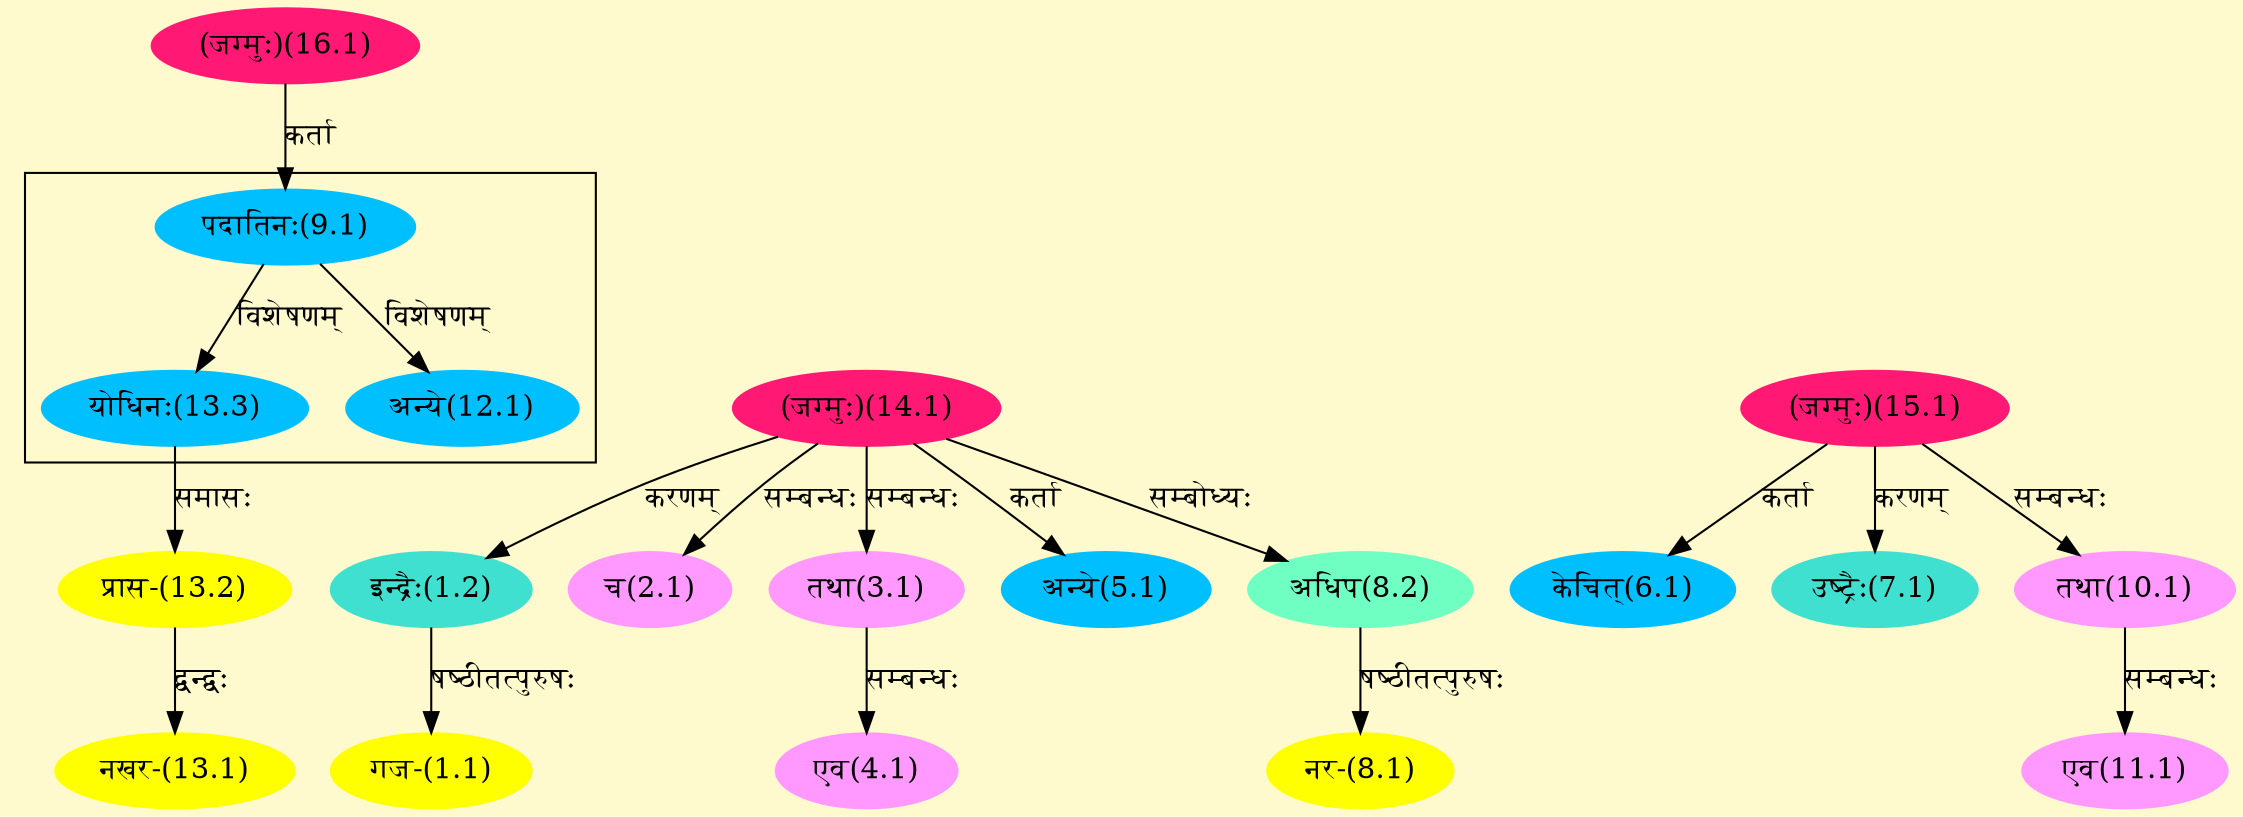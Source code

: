 digraph G{
rankdir=BT;
 compound=true;
 bgcolor="lemonchiffon1";

subgraph cluster_1{
Node12_1 [style=filled, color="#00BFFF" label = "अन्ये(12.1)"]
Node9_1 [style=filled, color="#00BFFF" label = "पदातिनः(9.1)"]
Node13_3 [style=filled, color="#00BFFF" label = "योधिनः(13.3)"]

}
Node1_1 [style=filled, color="#FFFF00" label = "गज-(1.1)"]
Node1_2 [style=filled, color="#40E0D0" label = "इन्द्रैः(1.2)"]
Node14_1 [style=filled, color="#FF1975" label = "(जग्मुः)(14.1)"]
Node2_1 [style=filled, color="#FF99FF" label = "च(2.1)"]
Node3_1 [style=filled, color="#FF99FF" label = "तथा(3.1)"]
Node4_1 [style=filled, color="#FF99FF" label = "एव(4.1)"]
Node5_1 [style=filled, color="#00BFFF" label = "अन्ये(5.1)"]
Node6_1 [style=filled, color="#00BFFF" label = "केचित्(6.1)"]
Node15_1 [style=filled, color="#FF1975" label = "(जग्मुः)(15.1)"]
Node7_1 [style=filled, color="#40E0D0" label = "उष्ट्रैः(7.1)"]
Node8_1 [style=filled, color="#FFFF00" label = "नर-(8.1)"]
Node8_2 [style=filled, color="#6FFFC3" label = "अधिप(8.2)"]
Node9_1 [style=filled, color="#00BFFF" label = "पदातिनः(9.1)"]
Node16_1 [style=filled, color="#FF1975" label = "(जग्मुः)(16.1)"]
Node10_1 [style=filled, color="#FF99FF" label = "तथा(10.1)"]
Node11_1 [style=filled, color="#FF99FF" label = "एव(11.1)"]
Node13_1 [style=filled, color="#FFFF00" label = "नखर-(13.1)"]
Node13_2 [style=filled, color="#FFFF00" label = "प्रास-(13.2)"]
Node13_3 [style=filled, color="#00BFFF" label = "योधिनः(13.3)"]
/* Start of Relations section */

Node1_1 -> Node1_2 [  label="षष्ठीतत्पुरुषः"  dir="back" ]
Node1_2 -> Node14_1 [  label="करणम्"  dir="back" ]
Node2_1 -> Node14_1 [  label="सम्बन्धः"  dir="back" ]
Node3_1 -> Node14_1 [  label="सम्बन्धः"  dir="back" ]
Node4_1 -> Node3_1 [  label="सम्बन्धः"  dir="back" ]
Node5_1 -> Node14_1 [  label="कर्ता"  dir="back" ]
Node6_1 -> Node15_1 [  label="कर्ता"  dir="back" ]
Node7_1 -> Node15_1 [  label="करणम्"  dir="back" ]
Node8_1 -> Node8_2 [  label="षष्ठीतत्पुरुषः"  dir="back" ]
Node8_2 -> Node14_1 [  label="सम्बोध्यः"  dir="back" ]
Node9_1 -> Node16_1 [  label="कर्ता"  dir="back" ]
Node10_1 -> Node15_1 [  label="सम्बन्धः"  dir="back" ]
Node11_1 -> Node10_1 [  label="सम्बन्धः"  dir="back" ]
Node12_1 -> Node9_1 [  label="विशेषणम्"  dir="back" ]
Node13_1 -> Node13_2 [  label="द्वन्द्वः"  dir="back" ]
Node13_2 -> Node13_3 [  label="समासः"  dir="back" ]
Node13_3 -> Node9_1 [  label="विशेषणम्"  dir="back" ]
}
